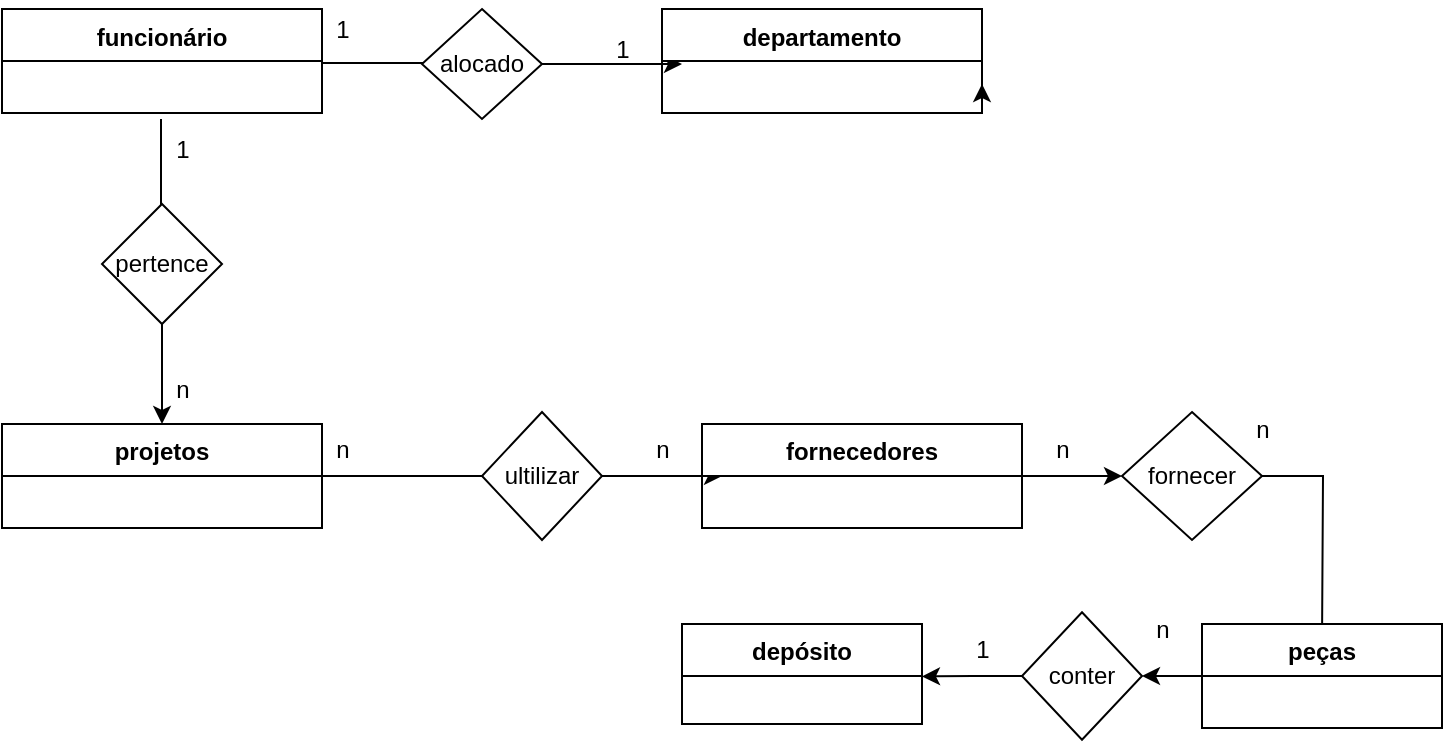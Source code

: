 <mxfile version="21.6.9" type="github" pages="2">
  <diagram id="C5RBs43oDa-KdzZeNtuy" name="Page-1">
    <mxGraphModel dx="1247" dy="629" grid="1" gridSize="10" guides="1" tooltips="1" connect="1" arrows="1" fold="1" page="1" pageScale="1" pageWidth="827" pageHeight="1169" math="0" shadow="0">
      <root>
        <mxCell id="WIyWlLk6GJQsqaUBKTNV-0" />
        <mxCell id="WIyWlLk6GJQsqaUBKTNV-1" parent="WIyWlLk6GJQsqaUBKTNV-0" />
        <mxCell id="NImY4c4o76sDH8dbV2zr-1" style="edgeStyle=orthogonalEdgeStyle;rounded=0;orthogonalLoop=1;jettySize=auto;html=1;exitX=1;exitY=0.5;exitDx=0;exitDy=0;" edge="1" parent="WIyWlLk6GJQsqaUBKTNV-1">
          <mxGeometry relative="1" as="geometry">
            <mxPoint x="310" y="149.5" as="targetPoint" />
            <mxPoint x="210" y="149.5" as="sourcePoint" />
          </mxGeometry>
        </mxCell>
        <mxCell id="NImY4c4o76sDH8dbV2zr-11" style="edgeStyle=orthogonalEdgeStyle;rounded=0;orthogonalLoop=1;jettySize=auto;html=1;exitX=0.5;exitY=1;exitDx=0;exitDy=0;" edge="1" parent="WIyWlLk6GJQsqaUBKTNV-1">
          <mxGeometry relative="1" as="geometry">
            <mxPoint x="129.5" y="237.5" as="targetPoint" />
            <mxPoint x="129.5" y="177.5" as="sourcePoint" />
          </mxGeometry>
        </mxCell>
        <mxCell id="NImY4c4o76sDH8dbV2zr-9" style="edgeStyle=orthogonalEdgeStyle;rounded=0;orthogonalLoop=1;jettySize=auto;html=1;exitX=1;exitY=0.5;exitDx=0;exitDy=0;" edge="1" parent="WIyWlLk6GJQsqaUBKTNV-1" source="NImY4c4o76sDH8dbV2zr-2">
          <mxGeometry relative="1" as="geometry">
            <mxPoint x="390" y="150" as="targetPoint" />
          </mxGeometry>
        </mxCell>
        <mxCell id="NImY4c4o76sDH8dbV2zr-2" value="alocado" style="rhombus;whiteSpace=wrap;html=1;" vertex="1" parent="WIyWlLk6GJQsqaUBKTNV-1">
          <mxGeometry x="260" y="122.5" width="60" height="55" as="geometry" />
        </mxCell>
        <mxCell id="NImY4c4o76sDH8dbV2zr-4" style="edgeStyle=orthogonalEdgeStyle;rounded=0;orthogonalLoop=1;jettySize=auto;html=1;exitX=0.5;exitY=1;exitDx=0;exitDy=0;" edge="1" parent="WIyWlLk6GJQsqaUBKTNV-1" source="NImY4c4o76sDH8dbV2zr-2" target="NImY4c4o76sDH8dbV2zr-2">
          <mxGeometry relative="1" as="geometry" />
        </mxCell>
        <mxCell id="NImY4c4o76sDH8dbV2zr-13" style="edgeStyle=orthogonalEdgeStyle;rounded=0;orthogonalLoop=1;jettySize=auto;html=1;exitX=0.5;exitY=1;exitDx=0;exitDy=0;" edge="1" parent="WIyWlLk6GJQsqaUBKTNV-1" source="NImY4c4o76sDH8dbV2zr-12">
          <mxGeometry relative="1" as="geometry">
            <mxPoint x="130" y="330" as="targetPoint" />
          </mxGeometry>
        </mxCell>
        <mxCell id="NImY4c4o76sDH8dbV2zr-12" value="pertence" style="rhombus;whiteSpace=wrap;html=1;" vertex="1" parent="WIyWlLk6GJQsqaUBKTNV-1">
          <mxGeometry x="100" y="220" width="60" height="60" as="geometry" />
        </mxCell>
        <mxCell id="NImY4c4o76sDH8dbV2zr-15" value="funcionário" style="swimlane;fontStyle=1;align=center;verticalAlign=top;childLayout=stackLayout;horizontal=1;startSize=26;horizontalStack=0;resizeParent=1;resizeParentMax=0;resizeLast=0;collapsible=1;marginBottom=0;whiteSpace=wrap;html=1;" vertex="1" parent="WIyWlLk6GJQsqaUBKTNV-1">
          <mxGeometry x="50" y="122.5" width="160" height="52" as="geometry" />
        </mxCell>
        <mxCell id="NImY4c4o76sDH8dbV2zr-21" style="edgeStyle=orthogonalEdgeStyle;rounded=0;orthogonalLoop=1;jettySize=auto;html=1;exitX=1;exitY=0.75;exitDx=0;exitDy=0;" edge="1" parent="WIyWlLk6GJQsqaUBKTNV-1" source="NImY4c4o76sDH8dbV2zr-20">
          <mxGeometry relative="1" as="geometry">
            <mxPoint x="540" y="160" as="targetPoint" />
          </mxGeometry>
        </mxCell>
        <mxCell id="NImY4c4o76sDH8dbV2zr-20" value="departamento" style="swimlane;fontStyle=1;align=center;verticalAlign=top;childLayout=stackLayout;horizontal=1;startSize=26;horizontalStack=0;resizeParent=1;resizeParentMax=0;resizeLast=0;collapsible=1;marginBottom=0;whiteSpace=wrap;html=1;" vertex="1" parent="WIyWlLk6GJQsqaUBKTNV-1">
          <mxGeometry x="380" y="122.5" width="160" height="52" as="geometry" />
        </mxCell>
        <mxCell id="NImY4c4o76sDH8dbV2zr-24" style="edgeStyle=orthogonalEdgeStyle;rounded=0;orthogonalLoop=1;jettySize=auto;html=1;exitX=1;exitY=0.5;exitDx=0;exitDy=0;" edge="1" parent="WIyWlLk6GJQsqaUBKTNV-1" source="NImY4c4o76sDH8dbV2zr-23">
          <mxGeometry relative="1" as="geometry">
            <mxPoint x="310" y="356" as="targetPoint" />
          </mxGeometry>
        </mxCell>
        <mxCell id="NImY4c4o76sDH8dbV2zr-23" value="projetos" style="swimlane;fontStyle=1;align=center;verticalAlign=top;childLayout=stackLayout;horizontal=1;startSize=26;horizontalStack=0;resizeParent=1;resizeParentMax=0;resizeLast=0;collapsible=1;marginBottom=0;whiteSpace=wrap;html=1;" vertex="1" parent="WIyWlLk6GJQsqaUBKTNV-1">
          <mxGeometry x="50" y="330" width="160" height="52" as="geometry" />
        </mxCell>
        <mxCell id="NImY4c4o76sDH8dbV2zr-28" style="edgeStyle=orthogonalEdgeStyle;rounded=0;orthogonalLoop=1;jettySize=auto;html=1;exitX=1;exitY=0.5;exitDx=0;exitDy=0;" edge="1" parent="WIyWlLk6GJQsqaUBKTNV-1" source="NImY4c4o76sDH8dbV2zr-25">
          <mxGeometry relative="1" as="geometry">
            <mxPoint x="410" y="356" as="targetPoint" />
          </mxGeometry>
        </mxCell>
        <mxCell id="NImY4c4o76sDH8dbV2zr-25" value="ultilizar" style="rhombus;whiteSpace=wrap;html=1;" vertex="1" parent="WIyWlLk6GJQsqaUBKTNV-1">
          <mxGeometry x="290" y="324" width="60" height="64" as="geometry" />
        </mxCell>
        <mxCell id="NImY4c4o76sDH8dbV2zr-32" style="edgeStyle=orthogonalEdgeStyle;rounded=0;orthogonalLoop=1;jettySize=auto;html=1;exitX=1;exitY=0.5;exitDx=0;exitDy=0;" edge="1" parent="WIyWlLk6GJQsqaUBKTNV-1" source="NImY4c4o76sDH8dbV2zr-29" target="NImY4c4o76sDH8dbV2zr-33">
          <mxGeometry relative="1" as="geometry">
            <mxPoint x="610" y="356" as="targetPoint" />
          </mxGeometry>
        </mxCell>
        <mxCell id="NImY4c4o76sDH8dbV2zr-29" value="fornecedores" style="swimlane;fontStyle=1;align=center;verticalAlign=top;childLayout=stackLayout;horizontal=1;startSize=26;horizontalStack=0;resizeParent=1;resizeParentMax=0;resizeLast=0;collapsible=1;marginBottom=0;whiteSpace=wrap;html=1;" vertex="1" parent="WIyWlLk6GJQsqaUBKTNV-1">
          <mxGeometry x="400" y="330" width="160" height="52" as="geometry" />
        </mxCell>
        <mxCell id="2vgfYs_3mf51VmDSGkuL-0" style="edgeStyle=orthogonalEdgeStyle;rounded=0;orthogonalLoop=1;jettySize=auto;html=1;exitX=1;exitY=0.5;exitDx=0;exitDy=0;" edge="1" parent="WIyWlLk6GJQsqaUBKTNV-1" source="NImY4c4o76sDH8dbV2zr-33">
          <mxGeometry relative="1" as="geometry">
            <mxPoint x="710" y="440" as="targetPoint" />
          </mxGeometry>
        </mxCell>
        <mxCell id="NImY4c4o76sDH8dbV2zr-33" value="fornecer" style="rhombus;whiteSpace=wrap;html=1;" vertex="1" parent="WIyWlLk6GJQsqaUBKTNV-1">
          <mxGeometry x="610" y="324" width="70" height="64" as="geometry" />
        </mxCell>
        <mxCell id="2vgfYs_3mf51VmDSGkuL-2" style="edgeStyle=orthogonalEdgeStyle;rounded=0;orthogonalLoop=1;jettySize=auto;html=1;exitX=0;exitY=0.5;exitDx=0;exitDy=0;" edge="1" parent="WIyWlLk6GJQsqaUBKTNV-1" source="2vgfYs_3mf51VmDSGkuL-1" target="2vgfYs_3mf51VmDSGkuL-3">
          <mxGeometry relative="1" as="geometry">
            <mxPoint x="590" y="456.217" as="targetPoint" />
          </mxGeometry>
        </mxCell>
        <mxCell id="2vgfYs_3mf51VmDSGkuL-1" value="peças" style="swimlane;fontStyle=1;align=center;verticalAlign=top;childLayout=stackLayout;horizontal=1;startSize=26;horizontalStack=0;resizeParent=1;resizeParentMax=0;resizeLast=0;collapsible=1;marginBottom=0;whiteSpace=wrap;html=1;" vertex="1" parent="WIyWlLk6GJQsqaUBKTNV-1">
          <mxGeometry x="650" y="430" width="120" height="52" as="geometry" />
        </mxCell>
        <mxCell id="2vgfYs_3mf51VmDSGkuL-4" style="edgeStyle=orthogonalEdgeStyle;rounded=0;orthogonalLoop=1;jettySize=auto;html=1;exitX=0;exitY=0.5;exitDx=0;exitDy=0;" edge="1" parent="WIyWlLk6GJQsqaUBKTNV-1" source="2vgfYs_3mf51VmDSGkuL-3">
          <mxGeometry relative="1" as="geometry">
            <mxPoint x="510" y="456.217" as="targetPoint" />
          </mxGeometry>
        </mxCell>
        <mxCell id="2vgfYs_3mf51VmDSGkuL-3" value="conter" style="rhombus;whiteSpace=wrap;html=1;" vertex="1" parent="WIyWlLk6GJQsqaUBKTNV-1">
          <mxGeometry x="560" y="424.11" width="60" height="63.78" as="geometry" />
        </mxCell>
        <mxCell id="2vgfYs_3mf51VmDSGkuL-5" value="depósito" style="swimlane;fontStyle=1;align=center;verticalAlign=top;childLayout=stackLayout;horizontal=1;startSize=26;horizontalStack=0;resizeParent=1;resizeParentMax=0;resizeLast=0;collapsible=1;marginBottom=0;whiteSpace=wrap;html=1;" vertex="1" parent="WIyWlLk6GJQsqaUBKTNV-1">
          <mxGeometry x="390" y="430" width="120" height="50" as="geometry" />
        </mxCell>
        <mxCell id="2vgfYs_3mf51VmDSGkuL-6" value="1" style="text;html=1;align=center;verticalAlign=middle;resizable=0;points=[];autosize=1;strokeColor=none;fillColor=none;" vertex="1" parent="WIyWlLk6GJQsqaUBKTNV-1">
          <mxGeometry x="125" y="178" width="30" height="30" as="geometry" />
        </mxCell>
        <mxCell id="2vgfYs_3mf51VmDSGkuL-7" value="1" style="text;html=1;align=center;verticalAlign=middle;resizable=0;points=[];autosize=1;strokeColor=none;fillColor=none;" vertex="1" parent="WIyWlLk6GJQsqaUBKTNV-1">
          <mxGeometry x="205" y="118" width="30" height="30" as="geometry" />
        </mxCell>
        <mxCell id="2vgfYs_3mf51VmDSGkuL-8" value="n" style="text;html=1;align=center;verticalAlign=middle;resizable=0;points=[];autosize=1;strokeColor=none;fillColor=none;" vertex="1" parent="WIyWlLk6GJQsqaUBKTNV-1">
          <mxGeometry x="125" y="298" width="30" height="30" as="geometry" />
        </mxCell>
        <mxCell id="2vgfYs_3mf51VmDSGkuL-9" value="n" style="text;html=1;align=center;verticalAlign=middle;resizable=0;points=[];autosize=1;strokeColor=none;fillColor=none;" vertex="1" parent="WIyWlLk6GJQsqaUBKTNV-1">
          <mxGeometry x="205" y="328" width="30" height="30" as="geometry" />
        </mxCell>
        <mxCell id="2vgfYs_3mf51VmDSGkuL-10" value="1" style="text;html=1;align=center;verticalAlign=middle;resizable=0;points=[];autosize=1;strokeColor=none;fillColor=none;" vertex="1" parent="WIyWlLk6GJQsqaUBKTNV-1">
          <mxGeometry x="345" y="128" width="30" height="30" as="geometry" />
        </mxCell>
        <mxCell id="2vgfYs_3mf51VmDSGkuL-11" value="n" style="text;html=1;align=center;verticalAlign=middle;resizable=0;points=[];autosize=1;strokeColor=none;fillColor=none;" vertex="1" parent="WIyWlLk6GJQsqaUBKTNV-1">
          <mxGeometry x="365" y="328" width="30" height="30" as="geometry" />
        </mxCell>
        <mxCell id="2vgfYs_3mf51VmDSGkuL-12" value="n" style="text;html=1;align=center;verticalAlign=middle;resizable=0;points=[];autosize=1;strokeColor=none;fillColor=none;" vertex="1" parent="WIyWlLk6GJQsqaUBKTNV-1">
          <mxGeometry x="565" y="328" width="30" height="30" as="geometry" />
        </mxCell>
        <mxCell id="2vgfYs_3mf51VmDSGkuL-13" value="n" style="text;html=1;align=center;verticalAlign=middle;resizable=0;points=[];autosize=1;strokeColor=none;fillColor=none;" vertex="1" parent="WIyWlLk6GJQsqaUBKTNV-1">
          <mxGeometry x="665" y="318" width="30" height="30" as="geometry" />
        </mxCell>
        <mxCell id="2vgfYs_3mf51VmDSGkuL-14" value="n" style="text;html=1;align=center;verticalAlign=middle;resizable=0;points=[];autosize=1;strokeColor=none;fillColor=none;" vertex="1" parent="WIyWlLk6GJQsqaUBKTNV-1">
          <mxGeometry x="615" y="418" width="30" height="30" as="geometry" />
        </mxCell>
        <mxCell id="2vgfYs_3mf51VmDSGkuL-15" value="1" style="text;html=1;align=center;verticalAlign=middle;resizable=0;points=[];autosize=1;strokeColor=none;fillColor=none;" vertex="1" parent="WIyWlLk6GJQsqaUBKTNV-1">
          <mxGeometry x="525" y="428" width="30" height="30" as="geometry" />
        </mxCell>
      </root>
    </mxGraphModel>
  </diagram>
  <diagram id="X6bnnsts2xUAZGpOtfwi" name="Página-2">
    <mxGraphModel dx="1434" dy="723" grid="1" gridSize="10" guides="1" tooltips="1" connect="1" arrows="1" fold="1" page="1" pageScale="1" pageWidth="827" pageHeight="1169" math="0" shadow="0">
      <root>
        <mxCell id="0" />
        <mxCell id="1" parent="0" />
      </root>
    </mxGraphModel>
  </diagram>
</mxfile>
